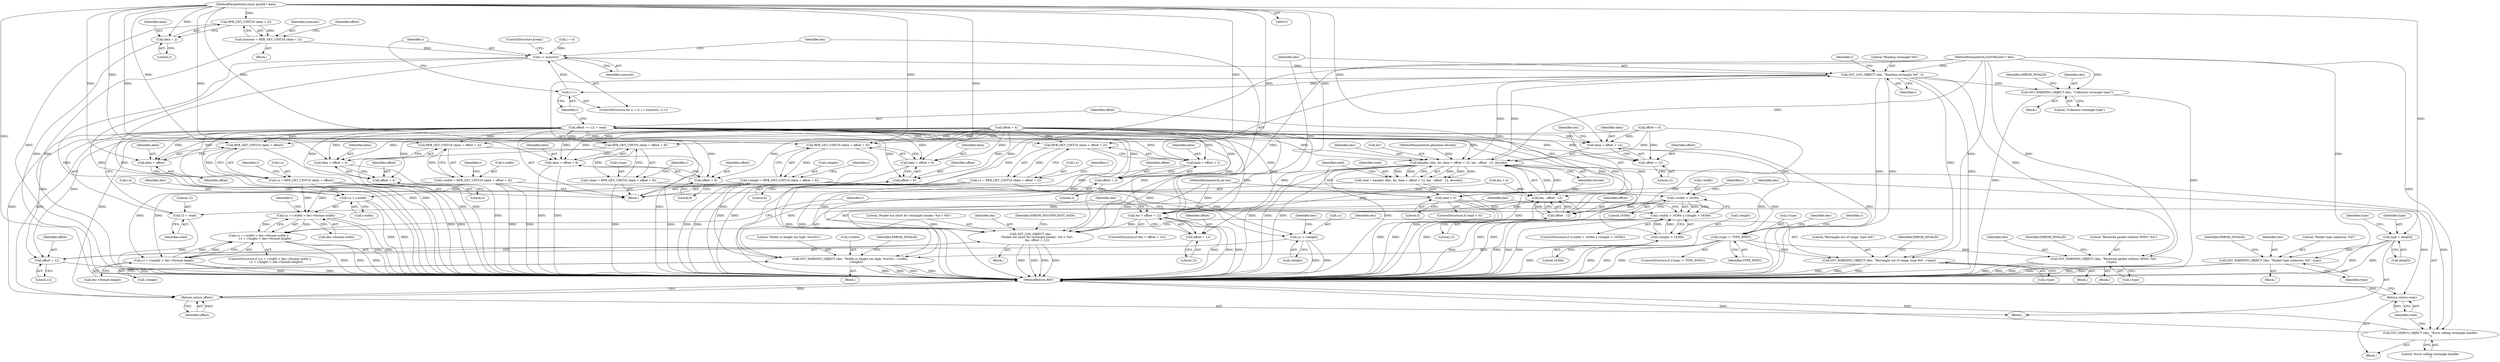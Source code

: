 digraph "0_gstreamer_4cb1bcf1422bbcd79c0f683edb7ee85e3f7a31fe@pointer" {
"1000103" [label="(MethodParameterIn,const guint8 * data)"];
"1000122" [label="(Call,type = data[0])"];
"1000396" [label="(Call,GST_WARNING_OBJECT (dec, \"Packet type unknown: %d\", type))"];
"1000135" [label="(Call,RFB_GET_UINT16 (data + 2))"];
"1000133" [label="(Call,numrect = RFB_GET_UINT16 (data + 2))"];
"1000148" [label="(Call,i < numrect)"];
"1000172" [label="(Call,GST_LOG_OBJECT (dec, \"Reading rectangle %d\", i))"];
"1000151" [label="(Call,i++)"];
"1000237" [label="(Call,GST_WARNING_OBJECT (dec, \"Received packet without WMVi: %d\",\n                r.type))"];
"1000274" [label="(Call,GST_WARNING_OBJECT (dec, \"Rectangle out of range, type %d\", r.type))"];
"1000296" [label="(Call,GST_WARNING_OBJECT (dec, \"Width or height too high: %ux%u\", r.width,\n              r.height))"];
"1000357" [label="(Call,GST_WARNING_OBJECT (dec, \"Unknown rectangle type\"))"];
"1000364" [label="(Call,handler (dec, &r, data + offset + 12, len - offset - 12, decode))"];
"1000163" [label="(Call,GST_LOG_OBJECT (dec,\n              \"Packet too short for rectangle header: %d < %d\",\n              len, offset + 12))"];
"1000362" [label="(Call,read = handler (dec, &r, data + offset + 12, len - offset - 12, decode))"];
"1000380" [label="(Call,read < 0)"];
"1000387" [label="(Return,return read;)"];
"1000389" [label="(Call,offset += 12 + read)"];
"1000157" [label="(Call,len < offset + 12)"];
"1000373" [label="(Call,len - offset - 12)"];
"1000159" [label="(Call,offset + 12)"];
"1000167" [label="(Call,offset + 12)"];
"1000180" [label="(Call,RFB_GET_UINT16 (data + offset))"];
"1000176" [label="(Call,r.x = RFB_GET_UINT16 (data + offset))"];
"1000247" [label="(Call,r.x + r.width > dec->format.width)"];
"1000246" [label="(Call,r.x + r.width > dec->format.width ||\n              r.y + r.height > dec->format.height)"];
"1000248" [label="(Call,r.x + r.width)"];
"1000181" [label="(Call,data + offset)"];
"1000188" [label="(Call,RFB_GET_UINT16 (data + offset + 2))"];
"1000184" [label="(Call,r.y = RFB_GET_UINT16 (data + offset + 2))"];
"1000260" [label="(Call,r.y + r.height > dec->format.height)"];
"1000261" [label="(Call,r.y + r.height)"];
"1000189" [label="(Call,data + offset + 2)"];
"1000191" [label="(Call,offset + 2)"];
"1000198" [label="(Call,RFB_GET_UINT16 (data + offset + 4))"];
"1000194" [label="(Call,r.width = RFB_GET_UINT16 (data + offset + 4))"];
"1000285" [label="(Call,r.width > 16384)"];
"1000284" [label="(Call,r.width > 16384 || r.height > 16384)"];
"1000199" [label="(Call,data + offset + 4)"];
"1000201" [label="(Call,offset + 4)"];
"1000208" [label="(Call,RFB_GET_UINT16 (data + offset + 6))"];
"1000204" [label="(Call,r.height = RFB_GET_UINT16 (data + offset + 6))"];
"1000290" [label="(Call,r.height > 16384)"];
"1000209" [label="(Call,data + offset + 6)"];
"1000211" [label="(Call,offset + 6)"];
"1000218" [label="(Call,RFB_GET_UINT32 (data + offset + 8))"];
"1000214" [label="(Call,r.type = RFB_GET_UINT32 (data + offset + 8))"];
"1000225" [label="(Call,r.type != TYPE_WMVi)"];
"1000219" [label="(Call,data + offset + 8)"];
"1000221" [label="(Call,offset + 8)"];
"1000368" [label="(Call,data + offset + 12)"];
"1000370" [label="(Call,offset + 12)"];
"1000375" [label="(Call,offset - 12)"];
"1000402" [label="(Return,return offset;)"];
"1000391" [label="(Call,12 + read)"];
"1000384" [label="(Call,GST_DEBUG_OBJECT (dec, \"Error calling rectangle handler\n\"))"];
"1000136" [label="(Call,data + 2)"];
"1000249" [label="(Call,r.x)"];
"1000365" [label="(Identifier,dec)"];
"1000189" [label="(Call,data + offset + 2)"];
"1000265" [label="(Call,r.height)"];
"1000382" [label="(Literal,0)"];
"1000109" [label="(Call,offset = 0)"];
"1000274" [label="(Call,GST_WARNING_OBJECT (dec, \"Rectangle out of range, type %d\", r.type))"];
"1000391" [label="(Call,12 + read)"];
"1000401" [label="(Identifier,ERROR_INVALID)"];
"1000199" [label="(Call,data + offset + 4)"];
"1000298" [label="(Literal,\"Width or height too high: %ux%u\")"];
"1000375" [label="(Call,offset - 12)"];
"1000295" [label="(Block,)"];
"1000402" [label="(Return,return offset;)"];
"1000180" [label="(Call,RFB_GET_UINT16 (data + offset))"];
"1000286" [label="(Call,r.width)"];
"1000371" [label="(Identifier,offset)"];
"1000362" [label="(Call,read = handler (dec, &r, data + offset + 12, len - offset - 12, decode))"];
"1000363" [label="(Identifier,read)"];
"1000191" [label="(Call,offset + 2)"];
"1000376" [label="(Identifier,offset)"];
"1000137" [label="(Identifier,data)"];
"1000176" [label="(Call,r.x = RFB_GET_UINT16 (data + offset))"];
"1000131" [label="(Block,)"];
"1000383" [label="(Block,)"];
"1000128" [label="(Identifier,type)"];
"1000377" [label="(Literal,12)"];
"1000175" [label="(Identifier,i)"];
"1000161" [label="(Literal,12)"];
"1000158" [label="(Identifier,len)"];
"1000218" [label="(Call,RFB_GET_UINT32 (data + offset + 8))"];
"1000403" [label="(Identifier,offset)"];
"1000134" [label="(Identifier,numrect)"];
"1000122" [label="(Call,type = data[0])"];
"1000103" [label="(MethodParameterIn,const guint8 * data)"];
"1000162" [label="(Block,)"];
"1000104" [label="(MethodParameterIn,int len)"];
"1000309" [label="(Identifier,r)"];
"1000153" [label="(Block,)"];
"1000188" [label="(Call,RFB_GET_UINT16 (data + offset + 2))"];
"1000290" [label="(Call,r.height > 16384)"];
"1000285" [label="(Call,r.width > 16384)"];
"1000361" [label="(Identifier,ERROR_INVALID)"];
"1000226" [label="(Call,r.type)"];
"1000206" [label="(Identifier,r)"];
"1000277" [label="(Call,r.type)"];
"1000102" [label="(MethodParameterIn,GstVMncDec * dec)"];
"1000204" [label="(Call,r.height = RFB_GET_UINT16 (data + offset + 6))"];
"1000302" [label="(Call,r.height)"];
"1000359" [label="(Literal,\"Unknown rectangle type\")"];
"1000182" [label="(Identifier,data)"];
"1000136" [label="(Call,data + 2)"];
"1000297" [label="(Identifier,dec)"];
"1000144" [label="(ControlStructure,for (i = 0; i < numrect; i++))"];
"1000275" [label="(Identifier,dec)"];
"1000212" [label="(Identifier,offset)"];
"1000205" [label="(Call,r.height)"];
"1000174" [label="(Literal,\"Reading rectangle %d\")"];
"1000236" [label="(Block,)"];
"1000311" [label="(Block,)"];
"1000178" [label="(Identifier,r)"];
"1000255" [label="(Call,dec->format.width)"];
"1000173" [label="(Identifier,dec)"];
"1000150" [label="(Identifier,numrect)"];
"1000389" [label="(Call,offset += 12 + read)"];
"1000370" [label="(Call,offset + 12)"];
"1000227" [label="(Identifier,r)"];
"1000200" [label="(Identifier,data)"];
"1000159" [label="(Call,offset + 12)"];
"1000366" [label="(Call,&r)"];
"1000216" [label="(Identifier,r)"];
"1000165" [label="(Literal,\"Packet too short for rectangle header: %d < %d\")"];
"1000246" [label="(Call,r.x + r.width > dec->format.width ||\n              r.y + r.height > dec->format.height)"];
"1000238" [label="(Identifier,dec)"];
"1000224" [label="(ControlStructure,if (r.type != TYPE_WMVi))"];
"1000172" [label="(Call,GST_LOG_OBJECT (dec, \"Reading rectangle %d\", i))"];
"1000222" [label="(Identifier,offset)"];
"1000201" [label="(Call,offset + 4)"];
"1000234" [label="(Identifier,dec)"];
"1000209" [label="(Call,data + offset + 6)"];
"1000357" [label="(Call,GST_WARNING_OBJECT (dec, \"Unknown rectangle type\"))"];
"1000393" [label="(Identifier,read)"];
"1000169" [label="(Literal,12)"];
"1000164" [label="(Identifier,dec)"];
"1000160" [label="(Identifier,offset)"];
"1000386" [label="(Literal,\"Error calling rectangle handler\n\")"];
"1000373" [label="(Call,len - offset - 12)"];
"1000105" [label="(MethodParameterIn,gboolean decode)"];
"1000292" [label="(Identifier,r)"];
"1000268" [label="(Call,dec->format.height)"];
"1000385" [label="(Identifier,dec)"];
"1000184" [label="(Call,r.y = RFB_GET_UINT16 (data + offset + 2))"];
"1000142" [label="(Identifier,offset)"];
"1000368" [label="(Call,data + offset + 12)"];
"1000244" [label="(Identifier,ERROR_INVALID)"];
"1000106" [label="(Block,)"];
"1000392" [label="(Literal,12)"];
"1000151" [label="(Call,i++)"];
"1000299" [label="(Call,r.width)"];
"1000237" [label="(Call,GST_WARNING_OBJECT (dec, \"Received packet without WMVi: %d\",\n                r.type))"];
"1000221" [label="(Call,offset + 8)"];
"1000166" [label="(Identifier,len)"];
"1000380" [label="(Call,read < 0)"];
"1000270" [label="(Identifier,dec)"];
"1000240" [label="(Call,r.type)"];
"1000133" [label="(Call,numrect = RFB_GET_UINT16 (data + 2))"];
"1000113" [label="(Call,len < 4)"];
"1000396" [label="(Call,GST_WARNING_OBJECT (dec, \"Packet type unknown: %d\", type))"];
"1000141" [label="(Call,offset = 4)"];
"1000193" [label="(Literal,2)"];
"1000276" [label="(Literal,\"Rectangle out of range, type %d\")"];
"1000379" [label="(ControlStructure,if (read < 0))"];
"1000387" [label="(Return,return read;)"];
"1000129" [label="(Block,)"];
"1000190" [label="(Identifier,data)"];
"1000186" [label="(Identifier,r)"];
"1000208" [label="(Call,RFB_GET_UINT16 (data + offset + 6))"];
"1000156" [label="(ControlStructure,if (len < offset + 12))"];
"1000257" [label="(Identifier,dec)"];
"1000211" [label="(Call,offset + 6)"];
"1000263" [label="(Identifier,r)"];
"1000294" [label="(Literal,16384)"];
"1000198" [label="(Call,RFB_GET_UINT16 (data + offset + 4))"];
"1000239" [label="(Literal,\"Received packet without WMVi: %d\")"];
"1000192" [label="(Identifier,offset)"];
"1000183" [label="(Identifier,offset)"];
"1000195" [label="(Call,r.width)"];
"1000210" [label="(Identifier,data)"];
"1000364" [label="(Call,handler (dec, &r, data + offset + 12, len - offset - 12, decode))"];
"1000185" [label="(Call,r.y)"];
"1000214" [label="(Call,r.type = RFB_GET_UINT32 (data + offset + 8))"];
"1000203" [label="(Literal,4)"];
"1000177" [label="(Call,r.x)"];
"1000252" [label="(Call,r.width)"];
"1000296" [label="(Call,GST_WARNING_OBJECT (dec, \"Width or height too high: %ux%u\", r.width,\n              r.height))"];
"1000397" [label="(Identifier,dec)"];
"1000171" [label="(Identifier,ERROR_INSUFFICIENT_DATA)"];
"1000202" [label="(Identifier,offset)"];
"1000248" [label="(Call,r.x + r.width)"];
"1000399" [label="(Identifier,type)"];
"1000247" [label="(Call,r.x + r.width > dec->format.width)"];
"1000283" [label="(ControlStructure,if (r.width > 16384 || r.height > 16384))"];
"1000394" [label="(ControlStructure,break;)"];
"1000220" [label="(Identifier,data)"];
"1000219" [label="(Call,data + offset + 8)"];
"1000138" [label="(Literal,2)"];
"1000145" [label="(Call,i = 0)"];
"1000291" [label="(Call,r.height)"];
"1000163" [label="(Call,GST_LOG_OBJECT (dec,\n              \"Packet too short for rectangle header: %d < %d\",\n              len, offset + 12))"];
"1000223" [label="(Literal,8)"];
"1000157" [label="(Call,len < offset + 12)"];
"1000167" [label="(Call,offset + 12)"];
"1000194" [label="(Call,r.width = RFB_GET_UINT16 (data + offset + 4))"];
"1000196" [label="(Identifier,r)"];
"1000225" [label="(Call,r.type != TYPE_WMVi)"];
"1000369" [label="(Identifier,data)"];
"1000124" [label="(Call,data[0])"];
"1000284" [label="(Call,r.width > 16384 || r.height > 16384)"];
"1000213" [label="(Literal,6)"];
"1000135" [label="(Call,RFB_GET_UINT16 (data + 2))"];
"1000123" [label="(Identifier,type)"];
"1000260" [label="(Call,r.y + r.height > dec->format.height)"];
"1000398" [label="(Literal,\"Packet type unknown: %d\")"];
"1000388" [label="(Identifier,read)"];
"1000152" [label="(Identifier,i)"];
"1000168" [label="(Identifier,offset)"];
"1000281" [label="(Identifier,ERROR_INVALID)"];
"1000390" [label="(Identifier,offset)"];
"1000262" [label="(Call,r.y)"];
"1000306" [label="(Identifier,ERROR_INVALID)"];
"1000149" [label="(Identifier,i)"];
"1000287" [label="(Identifier,r)"];
"1000273" [label="(Block,)"];
"1000378" [label="(Identifier,decode)"];
"1000358" [label="(Identifier,dec)"];
"1000289" [label="(Literal,16384)"];
"1000372" [label="(Literal,12)"];
"1000181" [label="(Call,data + offset)"];
"1000404" [label="(MethodReturn,RET)"];
"1000381" [label="(Identifier,read)"];
"1000245" [label="(ControlStructure,if (r.x + r.width > dec->format.width ||\n              r.y + r.height > dec->format.height))"];
"1000384" [label="(Call,GST_DEBUG_OBJECT (dec, \"Error calling rectangle handler\n\"))"];
"1000261" [label="(Call,r.y + r.height)"];
"1000148" [label="(Call,i < numrect)"];
"1000215" [label="(Call,r.type)"];
"1000229" [label="(Identifier,TYPE_WMVi)"];
"1000374" [label="(Identifier,len)"];
"1000103" -> "1000101"  [label="AST: "];
"1000103" -> "1000404"  [label="DDG: "];
"1000103" -> "1000122"  [label="DDG: "];
"1000103" -> "1000135"  [label="DDG: "];
"1000103" -> "1000136"  [label="DDG: "];
"1000103" -> "1000180"  [label="DDG: "];
"1000103" -> "1000181"  [label="DDG: "];
"1000103" -> "1000188"  [label="DDG: "];
"1000103" -> "1000189"  [label="DDG: "];
"1000103" -> "1000198"  [label="DDG: "];
"1000103" -> "1000199"  [label="DDG: "];
"1000103" -> "1000208"  [label="DDG: "];
"1000103" -> "1000209"  [label="DDG: "];
"1000103" -> "1000218"  [label="DDG: "];
"1000103" -> "1000219"  [label="DDG: "];
"1000103" -> "1000364"  [label="DDG: "];
"1000103" -> "1000368"  [label="DDG: "];
"1000122" -> "1000106"  [label="AST: "];
"1000122" -> "1000124"  [label="CFG: "];
"1000123" -> "1000122"  [label="AST: "];
"1000124" -> "1000122"  [label="AST: "];
"1000128" -> "1000122"  [label="CFG: "];
"1000122" -> "1000404"  [label="DDG: "];
"1000122" -> "1000404"  [label="DDG: "];
"1000122" -> "1000396"  [label="DDG: "];
"1000396" -> "1000129"  [label="AST: "];
"1000396" -> "1000399"  [label="CFG: "];
"1000397" -> "1000396"  [label="AST: "];
"1000398" -> "1000396"  [label="AST: "];
"1000399" -> "1000396"  [label="AST: "];
"1000401" -> "1000396"  [label="CFG: "];
"1000396" -> "1000404"  [label="DDG: "];
"1000396" -> "1000404"  [label="DDG: "];
"1000396" -> "1000404"  [label="DDG: "];
"1000102" -> "1000396"  [label="DDG: "];
"1000135" -> "1000133"  [label="AST: "];
"1000135" -> "1000136"  [label="CFG: "];
"1000136" -> "1000135"  [label="AST: "];
"1000133" -> "1000135"  [label="CFG: "];
"1000135" -> "1000404"  [label="DDG: "];
"1000135" -> "1000133"  [label="DDG: "];
"1000133" -> "1000131"  [label="AST: "];
"1000134" -> "1000133"  [label="AST: "];
"1000142" -> "1000133"  [label="CFG: "];
"1000133" -> "1000404"  [label="DDG: "];
"1000133" -> "1000148"  [label="DDG: "];
"1000148" -> "1000144"  [label="AST: "];
"1000148" -> "1000150"  [label="CFG: "];
"1000149" -> "1000148"  [label="AST: "];
"1000150" -> "1000148"  [label="AST: "];
"1000158" -> "1000148"  [label="CFG: "];
"1000394" -> "1000148"  [label="CFG: "];
"1000148" -> "1000404"  [label="DDG: "];
"1000148" -> "1000404"  [label="DDG: "];
"1000148" -> "1000404"  [label="DDG: "];
"1000151" -> "1000148"  [label="DDG: "];
"1000145" -> "1000148"  [label="DDG: "];
"1000148" -> "1000172"  [label="DDG: "];
"1000172" -> "1000153"  [label="AST: "];
"1000172" -> "1000175"  [label="CFG: "];
"1000173" -> "1000172"  [label="AST: "];
"1000174" -> "1000172"  [label="AST: "];
"1000175" -> "1000172"  [label="AST: "];
"1000178" -> "1000172"  [label="CFG: "];
"1000172" -> "1000404"  [label="DDG: "];
"1000172" -> "1000404"  [label="DDG: "];
"1000172" -> "1000404"  [label="DDG: "];
"1000172" -> "1000151"  [label="DDG: "];
"1000364" -> "1000172"  [label="DDG: "];
"1000102" -> "1000172"  [label="DDG: "];
"1000172" -> "1000237"  [label="DDG: "];
"1000172" -> "1000274"  [label="DDG: "];
"1000172" -> "1000296"  [label="DDG: "];
"1000172" -> "1000357"  [label="DDG: "];
"1000172" -> "1000364"  [label="DDG: "];
"1000151" -> "1000144"  [label="AST: "];
"1000151" -> "1000152"  [label="CFG: "];
"1000152" -> "1000151"  [label="AST: "];
"1000149" -> "1000151"  [label="CFG: "];
"1000237" -> "1000236"  [label="AST: "];
"1000237" -> "1000240"  [label="CFG: "];
"1000238" -> "1000237"  [label="AST: "];
"1000239" -> "1000237"  [label="AST: "];
"1000240" -> "1000237"  [label="AST: "];
"1000244" -> "1000237"  [label="CFG: "];
"1000237" -> "1000404"  [label="DDG: "];
"1000237" -> "1000404"  [label="DDG: "];
"1000237" -> "1000404"  [label="DDG: "];
"1000102" -> "1000237"  [label="DDG: "];
"1000225" -> "1000237"  [label="DDG: "];
"1000274" -> "1000273"  [label="AST: "];
"1000274" -> "1000277"  [label="CFG: "];
"1000275" -> "1000274"  [label="AST: "];
"1000276" -> "1000274"  [label="AST: "];
"1000277" -> "1000274"  [label="AST: "];
"1000281" -> "1000274"  [label="CFG: "];
"1000274" -> "1000404"  [label="DDG: "];
"1000274" -> "1000404"  [label="DDG: "];
"1000274" -> "1000404"  [label="DDG: "];
"1000102" -> "1000274"  [label="DDG: "];
"1000225" -> "1000274"  [label="DDG: "];
"1000296" -> "1000295"  [label="AST: "];
"1000296" -> "1000302"  [label="CFG: "];
"1000297" -> "1000296"  [label="AST: "];
"1000298" -> "1000296"  [label="AST: "];
"1000299" -> "1000296"  [label="AST: "];
"1000302" -> "1000296"  [label="AST: "];
"1000306" -> "1000296"  [label="CFG: "];
"1000296" -> "1000404"  [label="DDG: "];
"1000296" -> "1000404"  [label="DDG: "];
"1000296" -> "1000404"  [label="DDG: "];
"1000296" -> "1000404"  [label="DDG: "];
"1000102" -> "1000296"  [label="DDG: "];
"1000285" -> "1000296"  [label="DDG: "];
"1000290" -> "1000296"  [label="DDG: "];
"1000204" -> "1000296"  [label="DDG: "];
"1000357" -> "1000311"  [label="AST: "];
"1000357" -> "1000359"  [label="CFG: "];
"1000358" -> "1000357"  [label="AST: "];
"1000359" -> "1000357"  [label="AST: "];
"1000361" -> "1000357"  [label="CFG: "];
"1000357" -> "1000404"  [label="DDG: "];
"1000357" -> "1000404"  [label="DDG: "];
"1000102" -> "1000357"  [label="DDG: "];
"1000364" -> "1000362"  [label="AST: "];
"1000364" -> "1000378"  [label="CFG: "];
"1000365" -> "1000364"  [label="AST: "];
"1000366" -> "1000364"  [label="AST: "];
"1000368" -> "1000364"  [label="AST: "];
"1000373" -> "1000364"  [label="AST: "];
"1000378" -> "1000364"  [label="AST: "];
"1000362" -> "1000364"  [label="CFG: "];
"1000364" -> "1000404"  [label="DDG: "];
"1000364" -> "1000404"  [label="DDG: "];
"1000364" -> "1000404"  [label="DDG: "];
"1000364" -> "1000404"  [label="DDG: "];
"1000364" -> "1000404"  [label="DDG: "];
"1000364" -> "1000163"  [label="DDG: "];
"1000364" -> "1000362"  [label="DDG: "];
"1000364" -> "1000362"  [label="DDG: "];
"1000364" -> "1000362"  [label="DDG: "];
"1000364" -> "1000362"  [label="DDG: "];
"1000364" -> "1000362"  [label="DDG: "];
"1000102" -> "1000364"  [label="DDG: "];
"1000109" -> "1000364"  [label="DDG: "];
"1000141" -> "1000364"  [label="DDG: "];
"1000389" -> "1000364"  [label="DDG: "];
"1000373" -> "1000364"  [label="DDG: "];
"1000373" -> "1000364"  [label="DDG: "];
"1000105" -> "1000364"  [label="DDG: "];
"1000364" -> "1000384"  [label="DDG: "];
"1000163" -> "1000162"  [label="AST: "];
"1000163" -> "1000167"  [label="CFG: "];
"1000164" -> "1000163"  [label="AST: "];
"1000165" -> "1000163"  [label="AST: "];
"1000166" -> "1000163"  [label="AST: "];
"1000167" -> "1000163"  [label="AST: "];
"1000171" -> "1000163"  [label="CFG: "];
"1000163" -> "1000404"  [label="DDG: "];
"1000163" -> "1000404"  [label="DDG: "];
"1000163" -> "1000404"  [label="DDG: "];
"1000163" -> "1000404"  [label="DDG: "];
"1000102" -> "1000163"  [label="DDG: "];
"1000157" -> "1000163"  [label="DDG: "];
"1000104" -> "1000163"  [label="DDG: "];
"1000141" -> "1000163"  [label="DDG: "];
"1000389" -> "1000163"  [label="DDG: "];
"1000362" -> "1000153"  [label="AST: "];
"1000363" -> "1000362"  [label="AST: "];
"1000381" -> "1000362"  [label="CFG: "];
"1000362" -> "1000404"  [label="DDG: "];
"1000362" -> "1000380"  [label="DDG: "];
"1000380" -> "1000379"  [label="AST: "];
"1000380" -> "1000382"  [label="CFG: "];
"1000381" -> "1000380"  [label="AST: "];
"1000382" -> "1000380"  [label="AST: "];
"1000385" -> "1000380"  [label="CFG: "];
"1000390" -> "1000380"  [label="CFG: "];
"1000380" -> "1000404"  [label="DDG: "];
"1000380" -> "1000404"  [label="DDG: "];
"1000380" -> "1000387"  [label="DDG: "];
"1000380" -> "1000389"  [label="DDG: "];
"1000380" -> "1000391"  [label="DDG: "];
"1000387" -> "1000383"  [label="AST: "];
"1000387" -> "1000388"  [label="CFG: "];
"1000388" -> "1000387"  [label="AST: "];
"1000404" -> "1000387"  [label="CFG: "];
"1000387" -> "1000404"  [label="DDG: "];
"1000388" -> "1000387"  [label="DDG: "];
"1000389" -> "1000153"  [label="AST: "];
"1000389" -> "1000391"  [label="CFG: "];
"1000390" -> "1000389"  [label="AST: "];
"1000391" -> "1000389"  [label="AST: "];
"1000152" -> "1000389"  [label="CFG: "];
"1000389" -> "1000404"  [label="DDG: "];
"1000389" -> "1000404"  [label="DDG: "];
"1000389" -> "1000157"  [label="DDG: "];
"1000389" -> "1000159"  [label="DDG: "];
"1000389" -> "1000167"  [label="DDG: "];
"1000389" -> "1000180"  [label="DDG: "];
"1000389" -> "1000181"  [label="DDG: "];
"1000389" -> "1000188"  [label="DDG: "];
"1000389" -> "1000189"  [label="DDG: "];
"1000389" -> "1000191"  [label="DDG: "];
"1000389" -> "1000198"  [label="DDG: "];
"1000389" -> "1000199"  [label="DDG: "];
"1000389" -> "1000201"  [label="DDG: "];
"1000389" -> "1000208"  [label="DDG: "];
"1000389" -> "1000209"  [label="DDG: "];
"1000389" -> "1000211"  [label="DDG: "];
"1000389" -> "1000218"  [label="DDG: "];
"1000389" -> "1000219"  [label="DDG: "];
"1000389" -> "1000221"  [label="DDG: "];
"1000389" -> "1000368"  [label="DDG: "];
"1000389" -> "1000370"  [label="DDG: "];
"1000389" -> "1000375"  [label="DDG: "];
"1000375" -> "1000389"  [label="DDG: "];
"1000389" -> "1000402"  [label="DDG: "];
"1000157" -> "1000156"  [label="AST: "];
"1000157" -> "1000159"  [label="CFG: "];
"1000158" -> "1000157"  [label="AST: "];
"1000159" -> "1000157"  [label="AST: "];
"1000164" -> "1000157"  [label="CFG: "];
"1000173" -> "1000157"  [label="CFG: "];
"1000157" -> "1000404"  [label="DDG: "];
"1000157" -> "1000404"  [label="DDG: "];
"1000157" -> "1000404"  [label="DDG: "];
"1000113" -> "1000157"  [label="DDG: "];
"1000373" -> "1000157"  [label="DDG: "];
"1000104" -> "1000157"  [label="DDG: "];
"1000141" -> "1000157"  [label="DDG: "];
"1000157" -> "1000373"  [label="DDG: "];
"1000373" -> "1000375"  [label="CFG: "];
"1000374" -> "1000373"  [label="AST: "];
"1000375" -> "1000373"  [label="AST: "];
"1000378" -> "1000373"  [label="CFG: "];
"1000373" -> "1000404"  [label="DDG: "];
"1000373" -> "1000404"  [label="DDG: "];
"1000113" -> "1000373"  [label="DDG: "];
"1000104" -> "1000373"  [label="DDG: "];
"1000375" -> "1000373"  [label="DDG: "];
"1000375" -> "1000373"  [label="DDG: "];
"1000159" -> "1000161"  [label="CFG: "];
"1000160" -> "1000159"  [label="AST: "];
"1000161" -> "1000159"  [label="AST: "];
"1000141" -> "1000159"  [label="DDG: "];
"1000167" -> "1000169"  [label="CFG: "];
"1000168" -> "1000167"  [label="AST: "];
"1000169" -> "1000167"  [label="AST: "];
"1000167" -> "1000404"  [label="DDG: "];
"1000141" -> "1000167"  [label="DDG: "];
"1000180" -> "1000176"  [label="AST: "];
"1000180" -> "1000181"  [label="CFG: "];
"1000181" -> "1000180"  [label="AST: "];
"1000176" -> "1000180"  [label="CFG: "];
"1000180" -> "1000404"  [label="DDG: "];
"1000180" -> "1000176"  [label="DDG: "];
"1000141" -> "1000180"  [label="DDG: "];
"1000176" -> "1000153"  [label="AST: "];
"1000177" -> "1000176"  [label="AST: "];
"1000186" -> "1000176"  [label="CFG: "];
"1000176" -> "1000404"  [label="DDG: "];
"1000176" -> "1000404"  [label="DDG: "];
"1000176" -> "1000247"  [label="DDG: "];
"1000176" -> "1000248"  [label="DDG: "];
"1000247" -> "1000246"  [label="AST: "];
"1000247" -> "1000255"  [label="CFG: "];
"1000248" -> "1000247"  [label="AST: "];
"1000255" -> "1000247"  [label="AST: "];
"1000263" -> "1000247"  [label="CFG: "];
"1000246" -> "1000247"  [label="CFG: "];
"1000247" -> "1000404"  [label="DDG: "];
"1000247" -> "1000404"  [label="DDG: "];
"1000247" -> "1000246"  [label="DDG: "];
"1000247" -> "1000246"  [label="DDG: "];
"1000194" -> "1000247"  [label="DDG: "];
"1000246" -> "1000245"  [label="AST: "];
"1000246" -> "1000260"  [label="CFG: "];
"1000260" -> "1000246"  [label="AST: "];
"1000275" -> "1000246"  [label="CFG: "];
"1000309" -> "1000246"  [label="CFG: "];
"1000246" -> "1000404"  [label="DDG: "];
"1000246" -> "1000404"  [label="DDG: "];
"1000246" -> "1000404"  [label="DDG: "];
"1000260" -> "1000246"  [label="DDG: "];
"1000260" -> "1000246"  [label="DDG: "];
"1000248" -> "1000252"  [label="CFG: "];
"1000249" -> "1000248"  [label="AST: "];
"1000252" -> "1000248"  [label="AST: "];
"1000257" -> "1000248"  [label="CFG: "];
"1000248" -> "1000404"  [label="DDG: "];
"1000248" -> "1000404"  [label="DDG: "];
"1000194" -> "1000248"  [label="DDG: "];
"1000181" -> "1000183"  [label="CFG: "];
"1000182" -> "1000181"  [label="AST: "];
"1000183" -> "1000181"  [label="AST: "];
"1000141" -> "1000181"  [label="DDG: "];
"1000188" -> "1000184"  [label="AST: "];
"1000188" -> "1000189"  [label="CFG: "];
"1000189" -> "1000188"  [label="AST: "];
"1000184" -> "1000188"  [label="CFG: "];
"1000188" -> "1000404"  [label="DDG: "];
"1000188" -> "1000184"  [label="DDG: "];
"1000141" -> "1000188"  [label="DDG: "];
"1000184" -> "1000153"  [label="AST: "];
"1000185" -> "1000184"  [label="AST: "];
"1000196" -> "1000184"  [label="CFG: "];
"1000184" -> "1000404"  [label="DDG: "];
"1000184" -> "1000404"  [label="DDG: "];
"1000184" -> "1000260"  [label="DDG: "];
"1000184" -> "1000261"  [label="DDG: "];
"1000260" -> "1000268"  [label="CFG: "];
"1000261" -> "1000260"  [label="AST: "];
"1000268" -> "1000260"  [label="AST: "];
"1000260" -> "1000404"  [label="DDG: "];
"1000260" -> "1000404"  [label="DDG: "];
"1000204" -> "1000260"  [label="DDG: "];
"1000261" -> "1000265"  [label="CFG: "];
"1000262" -> "1000261"  [label="AST: "];
"1000265" -> "1000261"  [label="AST: "];
"1000270" -> "1000261"  [label="CFG: "];
"1000261" -> "1000404"  [label="DDG: "];
"1000261" -> "1000404"  [label="DDG: "];
"1000204" -> "1000261"  [label="DDG: "];
"1000189" -> "1000191"  [label="CFG: "];
"1000190" -> "1000189"  [label="AST: "];
"1000191" -> "1000189"  [label="AST: "];
"1000189" -> "1000404"  [label="DDG: "];
"1000141" -> "1000189"  [label="DDG: "];
"1000191" -> "1000193"  [label="CFG: "];
"1000192" -> "1000191"  [label="AST: "];
"1000193" -> "1000191"  [label="AST: "];
"1000141" -> "1000191"  [label="DDG: "];
"1000198" -> "1000194"  [label="AST: "];
"1000198" -> "1000199"  [label="CFG: "];
"1000199" -> "1000198"  [label="AST: "];
"1000194" -> "1000198"  [label="CFG: "];
"1000198" -> "1000404"  [label="DDG: "];
"1000198" -> "1000194"  [label="DDG: "];
"1000141" -> "1000198"  [label="DDG: "];
"1000194" -> "1000153"  [label="AST: "];
"1000195" -> "1000194"  [label="AST: "];
"1000206" -> "1000194"  [label="CFG: "];
"1000194" -> "1000404"  [label="DDG: "];
"1000194" -> "1000404"  [label="DDG: "];
"1000194" -> "1000285"  [label="DDG: "];
"1000285" -> "1000284"  [label="AST: "];
"1000285" -> "1000289"  [label="CFG: "];
"1000286" -> "1000285"  [label="AST: "];
"1000289" -> "1000285"  [label="AST: "];
"1000292" -> "1000285"  [label="CFG: "];
"1000284" -> "1000285"  [label="CFG: "];
"1000285" -> "1000404"  [label="DDG: "];
"1000285" -> "1000284"  [label="DDG: "];
"1000285" -> "1000284"  [label="DDG: "];
"1000284" -> "1000283"  [label="AST: "];
"1000284" -> "1000290"  [label="CFG: "];
"1000290" -> "1000284"  [label="AST: "];
"1000297" -> "1000284"  [label="CFG: "];
"1000309" -> "1000284"  [label="CFG: "];
"1000284" -> "1000404"  [label="DDG: "];
"1000284" -> "1000404"  [label="DDG: "];
"1000284" -> "1000404"  [label="DDG: "];
"1000290" -> "1000284"  [label="DDG: "];
"1000290" -> "1000284"  [label="DDG: "];
"1000199" -> "1000201"  [label="CFG: "];
"1000200" -> "1000199"  [label="AST: "];
"1000201" -> "1000199"  [label="AST: "];
"1000199" -> "1000404"  [label="DDG: "];
"1000141" -> "1000199"  [label="DDG: "];
"1000201" -> "1000203"  [label="CFG: "];
"1000202" -> "1000201"  [label="AST: "];
"1000203" -> "1000201"  [label="AST: "];
"1000141" -> "1000201"  [label="DDG: "];
"1000208" -> "1000204"  [label="AST: "];
"1000208" -> "1000209"  [label="CFG: "];
"1000209" -> "1000208"  [label="AST: "];
"1000204" -> "1000208"  [label="CFG: "];
"1000208" -> "1000404"  [label="DDG: "];
"1000208" -> "1000204"  [label="DDG: "];
"1000141" -> "1000208"  [label="DDG: "];
"1000204" -> "1000153"  [label="AST: "];
"1000205" -> "1000204"  [label="AST: "];
"1000216" -> "1000204"  [label="CFG: "];
"1000204" -> "1000404"  [label="DDG: "];
"1000204" -> "1000404"  [label="DDG: "];
"1000204" -> "1000290"  [label="DDG: "];
"1000290" -> "1000294"  [label="CFG: "];
"1000291" -> "1000290"  [label="AST: "];
"1000294" -> "1000290"  [label="AST: "];
"1000290" -> "1000404"  [label="DDG: "];
"1000209" -> "1000211"  [label="CFG: "];
"1000210" -> "1000209"  [label="AST: "];
"1000211" -> "1000209"  [label="AST: "];
"1000209" -> "1000404"  [label="DDG: "];
"1000141" -> "1000209"  [label="DDG: "];
"1000211" -> "1000213"  [label="CFG: "];
"1000212" -> "1000211"  [label="AST: "];
"1000213" -> "1000211"  [label="AST: "];
"1000141" -> "1000211"  [label="DDG: "];
"1000218" -> "1000214"  [label="AST: "];
"1000218" -> "1000219"  [label="CFG: "];
"1000219" -> "1000218"  [label="AST: "];
"1000214" -> "1000218"  [label="CFG: "];
"1000218" -> "1000404"  [label="DDG: "];
"1000218" -> "1000214"  [label="DDG: "];
"1000141" -> "1000218"  [label="DDG: "];
"1000214" -> "1000153"  [label="AST: "];
"1000215" -> "1000214"  [label="AST: "];
"1000227" -> "1000214"  [label="CFG: "];
"1000214" -> "1000404"  [label="DDG: "];
"1000214" -> "1000225"  [label="DDG: "];
"1000225" -> "1000224"  [label="AST: "];
"1000225" -> "1000229"  [label="CFG: "];
"1000226" -> "1000225"  [label="AST: "];
"1000229" -> "1000225"  [label="AST: "];
"1000234" -> "1000225"  [label="CFG: "];
"1000287" -> "1000225"  [label="CFG: "];
"1000225" -> "1000404"  [label="DDG: "];
"1000225" -> "1000404"  [label="DDG: "];
"1000225" -> "1000404"  [label="DDG: "];
"1000219" -> "1000221"  [label="CFG: "];
"1000220" -> "1000219"  [label="AST: "];
"1000221" -> "1000219"  [label="AST: "];
"1000219" -> "1000404"  [label="DDG: "];
"1000219" -> "1000404"  [label="DDG: "];
"1000141" -> "1000219"  [label="DDG: "];
"1000221" -> "1000223"  [label="CFG: "];
"1000222" -> "1000221"  [label="AST: "];
"1000223" -> "1000221"  [label="AST: "];
"1000221" -> "1000404"  [label="DDG: "];
"1000141" -> "1000221"  [label="DDG: "];
"1000368" -> "1000370"  [label="CFG: "];
"1000369" -> "1000368"  [label="AST: "];
"1000370" -> "1000368"  [label="AST: "];
"1000374" -> "1000368"  [label="CFG: "];
"1000368" -> "1000404"  [label="DDG: "];
"1000368" -> "1000404"  [label="DDG: "];
"1000109" -> "1000368"  [label="DDG: "];
"1000141" -> "1000368"  [label="DDG: "];
"1000370" -> "1000372"  [label="CFG: "];
"1000371" -> "1000370"  [label="AST: "];
"1000372" -> "1000370"  [label="AST: "];
"1000109" -> "1000370"  [label="DDG: "];
"1000141" -> "1000370"  [label="DDG: "];
"1000375" -> "1000377"  [label="CFG: "];
"1000376" -> "1000375"  [label="AST: "];
"1000377" -> "1000375"  [label="AST: "];
"1000375" -> "1000404"  [label="DDG: "];
"1000109" -> "1000375"  [label="DDG: "];
"1000141" -> "1000375"  [label="DDG: "];
"1000402" -> "1000106"  [label="AST: "];
"1000402" -> "1000403"  [label="CFG: "];
"1000403" -> "1000402"  [label="AST: "];
"1000404" -> "1000402"  [label="CFG: "];
"1000402" -> "1000404"  [label="DDG: "];
"1000403" -> "1000402"  [label="DDG: "];
"1000141" -> "1000402"  [label="DDG: "];
"1000109" -> "1000402"  [label="DDG: "];
"1000391" -> "1000393"  [label="CFG: "];
"1000392" -> "1000391"  [label="AST: "];
"1000393" -> "1000391"  [label="AST: "];
"1000391" -> "1000404"  [label="DDG: "];
"1000384" -> "1000383"  [label="AST: "];
"1000384" -> "1000386"  [label="CFG: "];
"1000385" -> "1000384"  [label="AST: "];
"1000386" -> "1000384"  [label="AST: "];
"1000388" -> "1000384"  [label="CFG: "];
"1000384" -> "1000404"  [label="DDG: "];
"1000384" -> "1000404"  [label="DDG: "];
"1000102" -> "1000384"  [label="DDG: "];
"1000136" -> "1000138"  [label="CFG: "];
"1000137" -> "1000136"  [label="AST: "];
"1000138" -> "1000136"  [label="AST: "];
"1000136" -> "1000404"  [label="DDG: "];
}
